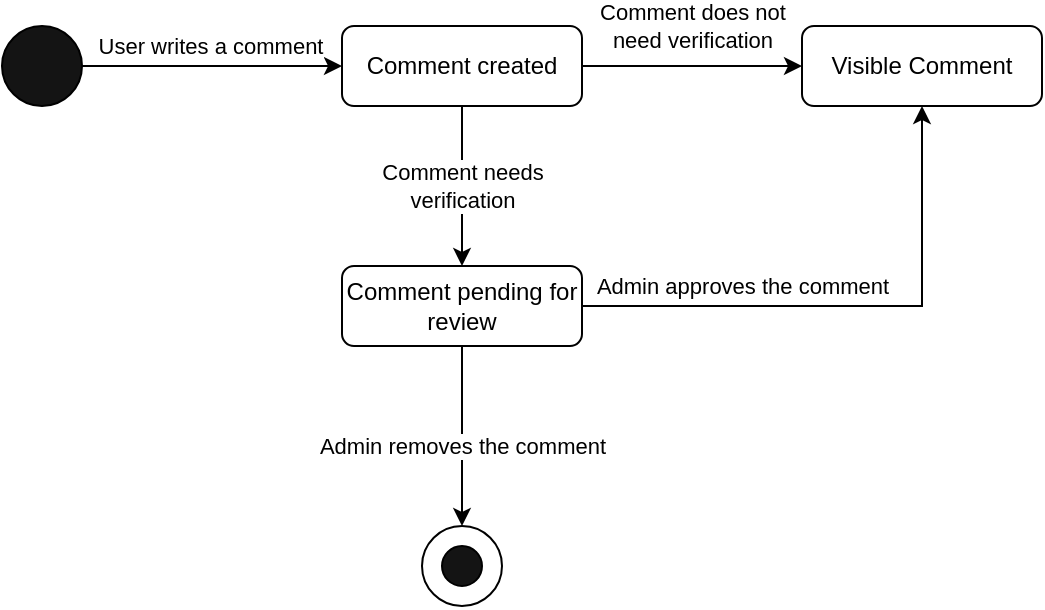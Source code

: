 <mxfile version="20.8.13" type="github"><diagram name="Page-1" id="XsXw63S4xMNsV9nFca0K"><mxGraphModel dx="1114" dy="616" grid="1" gridSize="10" guides="1" tooltips="1" connect="1" arrows="1" fold="1" page="1" pageScale="1" pageWidth="850" pageHeight="1100" math="0" shadow="0"><root><mxCell id="0"/><mxCell id="1" parent="0"/><mxCell id="igqERuijlcSuH-chaJyA-4" style="edgeStyle=orthogonalEdgeStyle;rounded=0;orthogonalLoop=1;jettySize=auto;html=1;entryX=0;entryY=0.5;entryDx=0;entryDy=0;" edge="1" parent="1" source="igqERuijlcSuH-chaJyA-2" target="igqERuijlcSuH-chaJyA-3"><mxGeometry relative="1" as="geometry"/></mxCell><mxCell id="igqERuijlcSuH-chaJyA-5" value="User writes a comment" style="edgeLabel;html=1;align=center;verticalAlign=middle;resizable=0;points=[];" vertex="1" connectable="0" parent="igqERuijlcSuH-chaJyA-4"><mxGeometry x="-0.217" y="3" relative="1" as="geometry"><mxPoint x="13" y="-7" as="offset"/></mxGeometry></mxCell><mxCell id="igqERuijlcSuH-chaJyA-2" value="" style="ellipse;whiteSpace=wrap;html=1;aspect=fixed;fillColor=#141414;" vertex="1" parent="1"><mxGeometry x="80" y="160" width="40" height="40" as="geometry"/></mxCell><mxCell id="igqERuijlcSuH-chaJyA-7" style="edgeStyle=orthogonalEdgeStyle;rounded=0;orthogonalLoop=1;jettySize=auto;html=1;entryX=0;entryY=0.5;entryDx=0;entryDy=0;" edge="1" parent="1" source="igqERuijlcSuH-chaJyA-3" target="igqERuijlcSuH-chaJyA-6"><mxGeometry relative="1" as="geometry"/></mxCell><mxCell id="igqERuijlcSuH-chaJyA-8" value="Comment does not&lt;br&gt;need verification" style="edgeLabel;html=1;align=center;verticalAlign=middle;resizable=0;points=[];" vertex="1" connectable="0" parent="igqERuijlcSuH-chaJyA-7"><mxGeometry x="0.218" y="1" relative="1" as="geometry"><mxPoint x="-12" y="-19" as="offset"/></mxGeometry></mxCell><mxCell id="igqERuijlcSuH-chaJyA-10" value="Comment needs&lt;br&gt;verification" style="edgeStyle=orthogonalEdgeStyle;rounded=0;orthogonalLoop=1;jettySize=auto;html=1;" edge="1" parent="1" source="igqERuijlcSuH-chaJyA-3" target="igqERuijlcSuH-chaJyA-9"><mxGeometry relative="1" as="geometry"/></mxCell><mxCell id="igqERuijlcSuH-chaJyA-3" value="Comment created" style="rounded=1;whiteSpace=wrap;html=1;fillColor=#FFFFFF;" vertex="1" parent="1"><mxGeometry x="250" y="160" width="120" height="40" as="geometry"/></mxCell><mxCell id="igqERuijlcSuH-chaJyA-6" value="Visible Comment" style="rounded=1;whiteSpace=wrap;html=1;fillColor=#FFFFFF;" vertex="1" parent="1"><mxGeometry x="480" y="160" width="120" height="40" as="geometry"/></mxCell><mxCell id="igqERuijlcSuH-chaJyA-11" value="Admin approves the comment" style="edgeStyle=orthogonalEdgeStyle;rounded=0;orthogonalLoop=1;jettySize=auto;html=1;" edge="1" parent="1" source="igqERuijlcSuH-chaJyA-9" target="igqERuijlcSuH-chaJyA-6"><mxGeometry x="-0.407" y="10" relative="1" as="geometry"><mxPoint as="offset"/></mxGeometry></mxCell><mxCell id="igqERuijlcSuH-chaJyA-15" value="Admin removes the comment" style="edgeStyle=orthogonalEdgeStyle;rounded=0;orthogonalLoop=1;jettySize=auto;html=1;entryX=0.5;entryY=0;entryDx=0;entryDy=0;" edge="1" parent="1" source="igqERuijlcSuH-chaJyA-9" target="igqERuijlcSuH-chaJyA-13"><mxGeometry x="0.111" relative="1" as="geometry"><Array as="points"><mxPoint x="310" y="360"/><mxPoint x="310" y="360"/></Array><mxPoint as="offset"/></mxGeometry></mxCell><mxCell id="igqERuijlcSuH-chaJyA-9" value="Comment pending for review" style="rounded=1;whiteSpace=wrap;html=1;fillColor=#FFFFFF;" vertex="1" parent="1"><mxGeometry x="250" y="280" width="120" height="40" as="geometry"/></mxCell><mxCell id="igqERuijlcSuH-chaJyA-13" value="" style="ellipse;whiteSpace=wrap;html=1;aspect=fixed;fillColor=#ffffff;" vertex="1" parent="1"><mxGeometry x="290" y="410" width="40" height="40" as="geometry"/></mxCell><mxCell id="igqERuijlcSuH-chaJyA-14" value="" style="ellipse;whiteSpace=wrap;html=1;aspect=fixed;fillColor=#141414;" vertex="1" parent="1"><mxGeometry x="300" y="420" width="20" height="20" as="geometry"/></mxCell></root></mxGraphModel></diagram></mxfile>